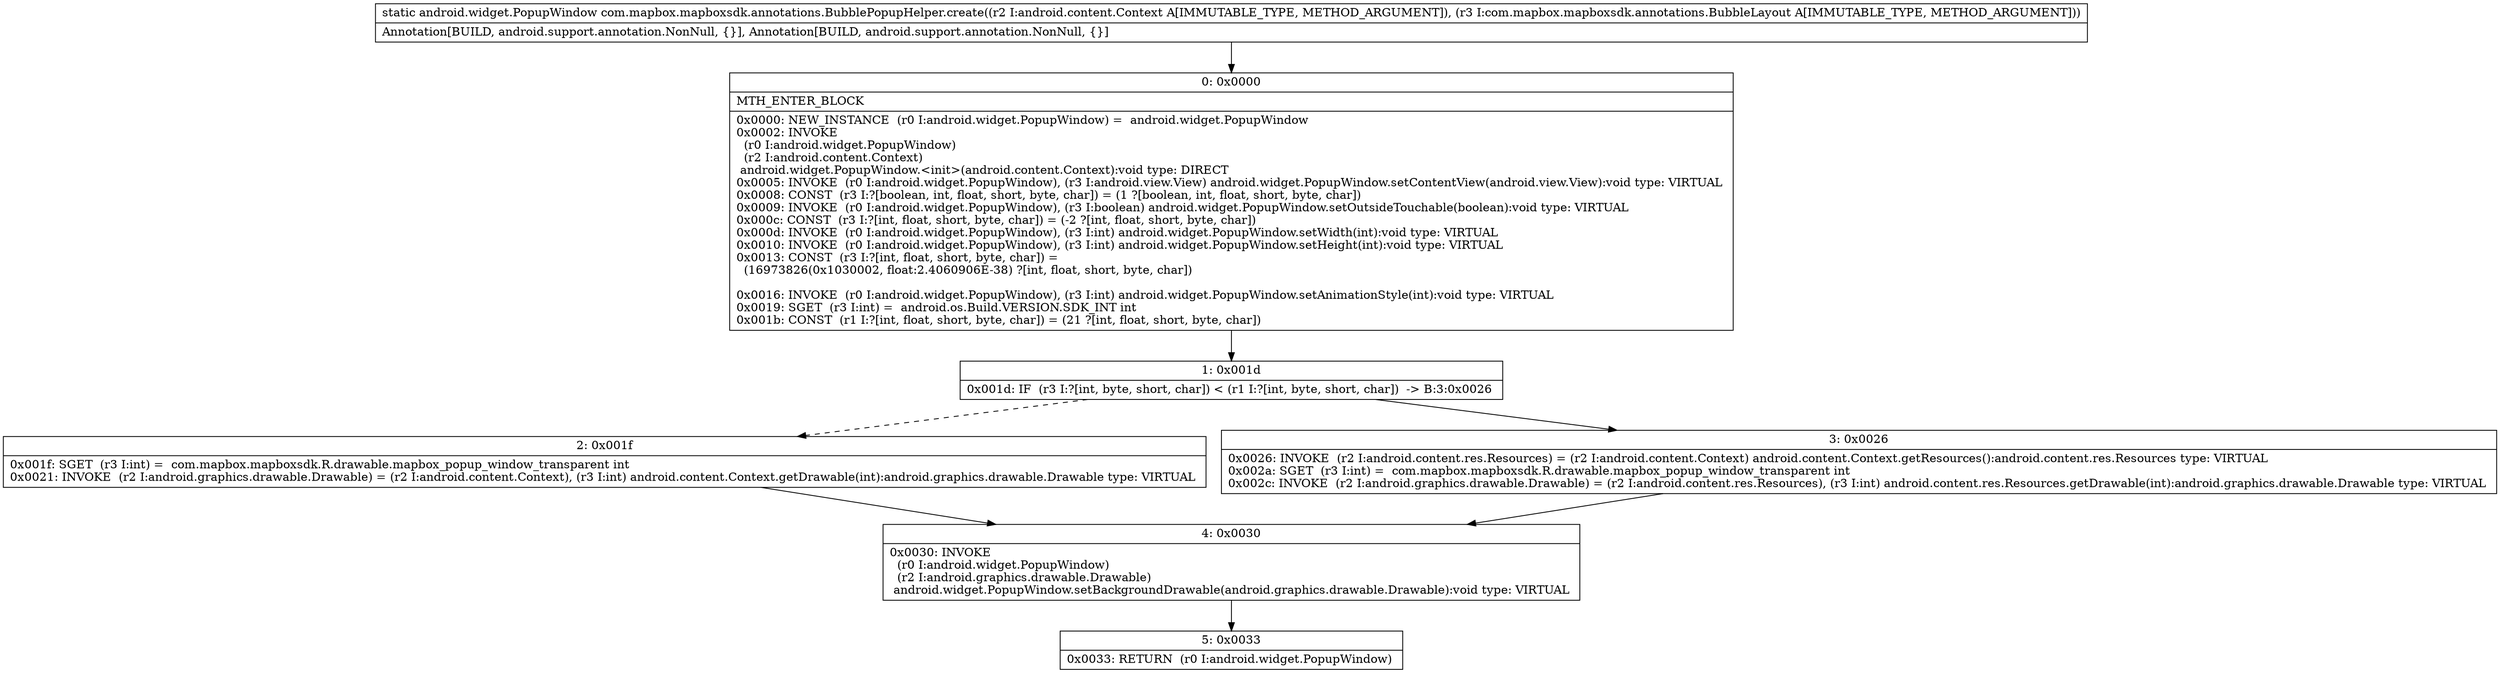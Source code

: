 digraph "CFG forcom.mapbox.mapboxsdk.annotations.BubblePopupHelper.create(Landroid\/content\/Context;Lcom\/mapbox\/mapboxsdk\/annotations\/BubbleLayout;)Landroid\/widget\/PopupWindow;" {
Node_0 [shape=record,label="{0\:\ 0x0000|MTH_ENTER_BLOCK\l|0x0000: NEW_INSTANCE  (r0 I:android.widget.PopupWindow) =  android.widget.PopupWindow \l0x0002: INVOKE  \l  (r0 I:android.widget.PopupWindow)\l  (r2 I:android.content.Context)\l android.widget.PopupWindow.\<init\>(android.content.Context):void type: DIRECT \l0x0005: INVOKE  (r0 I:android.widget.PopupWindow), (r3 I:android.view.View) android.widget.PopupWindow.setContentView(android.view.View):void type: VIRTUAL \l0x0008: CONST  (r3 I:?[boolean, int, float, short, byte, char]) = (1 ?[boolean, int, float, short, byte, char]) \l0x0009: INVOKE  (r0 I:android.widget.PopupWindow), (r3 I:boolean) android.widget.PopupWindow.setOutsideTouchable(boolean):void type: VIRTUAL \l0x000c: CONST  (r3 I:?[int, float, short, byte, char]) = (\-2 ?[int, float, short, byte, char]) \l0x000d: INVOKE  (r0 I:android.widget.PopupWindow), (r3 I:int) android.widget.PopupWindow.setWidth(int):void type: VIRTUAL \l0x0010: INVOKE  (r0 I:android.widget.PopupWindow), (r3 I:int) android.widget.PopupWindow.setHeight(int):void type: VIRTUAL \l0x0013: CONST  (r3 I:?[int, float, short, byte, char]) = \l  (16973826(0x1030002, float:2.4060906E\-38) ?[int, float, short, byte, char])\l \l0x0016: INVOKE  (r0 I:android.widget.PopupWindow), (r3 I:int) android.widget.PopupWindow.setAnimationStyle(int):void type: VIRTUAL \l0x0019: SGET  (r3 I:int) =  android.os.Build.VERSION.SDK_INT int \l0x001b: CONST  (r1 I:?[int, float, short, byte, char]) = (21 ?[int, float, short, byte, char]) \l}"];
Node_1 [shape=record,label="{1\:\ 0x001d|0x001d: IF  (r3 I:?[int, byte, short, char]) \< (r1 I:?[int, byte, short, char])  \-\> B:3:0x0026 \l}"];
Node_2 [shape=record,label="{2\:\ 0x001f|0x001f: SGET  (r3 I:int) =  com.mapbox.mapboxsdk.R.drawable.mapbox_popup_window_transparent int \l0x0021: INVOKE  (r2 I:android.graphics.drawable.Drawable) = (r2 I:android.content.Context), (r3 I:int) android.content.Context.getDrawable(int):android.graphics.drawable.Drawable type: VIRTUAL \l}"];
Node_3 [shape=record,label="{3\:\ 0x0026|0x0026: INVOKE  (r2 I:android.content.res.Resources) = (r2 I:android.content.Context) android.content.Context.getResources():android.content.res.Resources type: VIRTUAL \l0x002a: SGET  (r3 I:int) =  com.mapbox.mapboxsdk.R.drawable.mapbox_popup_window_transparent int \l0x002c: INVOKE  (r2 I:android.graphics.drawable.Drawable) = (r2 I:android.content.res.Resources), (r3 I:int) android.content.res.Resources.getDrawable(int):android.graphics.drawable.Drawable type: VIRTUAL \l}"];
Node_4 [shape=record,label="{4\:\ 0x0030|0x0030: INVOKE  \l  (r0 I:android.widget.PopupWindow)\l  (r2 I:android.graphics.drawable.Drawable)\l android.widget.PopupWindow.setBackgroundDrawable(android.graphics.drawable.Drawable):void type: VIRTUAL \l}"];
Node_5 [shape=record,label="{5\:\ 0x0033|0x0033: RETURN  (r0 I:android.widget.PopupWindow) \l}"];
MethodNode[shape=record,label="{static android.widget.PopupWindow com.mapbox.mapboxsdk.annotations.BubblePopupHelper.create((r2 I:android.content.Context A[IMMUTABLE_TYPE, METHOD_ARGUMENT]), (r3 I:com.mapbox.mapboxsdk.annotations.BubbleLayout A[IMMUTABLE_TYPE, METHOD_ARGUMENT]))  | Annotation[BUILD, android.support.annotation.NonNull, \{\}], Annotation[BUILD, android.support.annotation.NonNull, \{\}]\l}"];
MethodNode -> Node_0;
Node_0 -> Node_1;
Node_1 -> Node_2[style=dashed];
Node_1 -> Node_3;
Node_2 -> Node_4;
Node_3 -> Node_4;
Node_4 -> Node_5;
}

